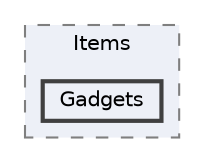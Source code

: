 digraph "C:/Users/David/wkspaces/DuelMe/Assets/Scripts/Items/Gadgets"
{
 // LATEX_PDF_SIZE
  bgcolor="transparent";
  edge [fontname=Helvetica,fontsize=10,labelfontname=Helvetica,labelfontsize=10];
  node [fontname=Helvetica,fontsize=10,shape=box,height=0.2,width=0.4];
  compound=true
  subgraph clusterdir_cacb26a486bf34798d3b07dfdd5162d0 {
    graph [ bgcolor="#edf0f7", pencolor="grey50", label="Items", fontname=Helvetica,fontsize=10 style="filled,dashed", URL="dir_cacb26a486bf34798d3b07dfdd5162d0.html",tooltip=""]
  dir_3f43dd5862e0470688d9855c524ceaf0 [label="Gadgets", fillcolor="#edf0f7", color="grey25", style="filled,bold", URL="dir_3f43dd5862e0470688d9855c524ceaf0.html",tooltip=""];
  }
}
